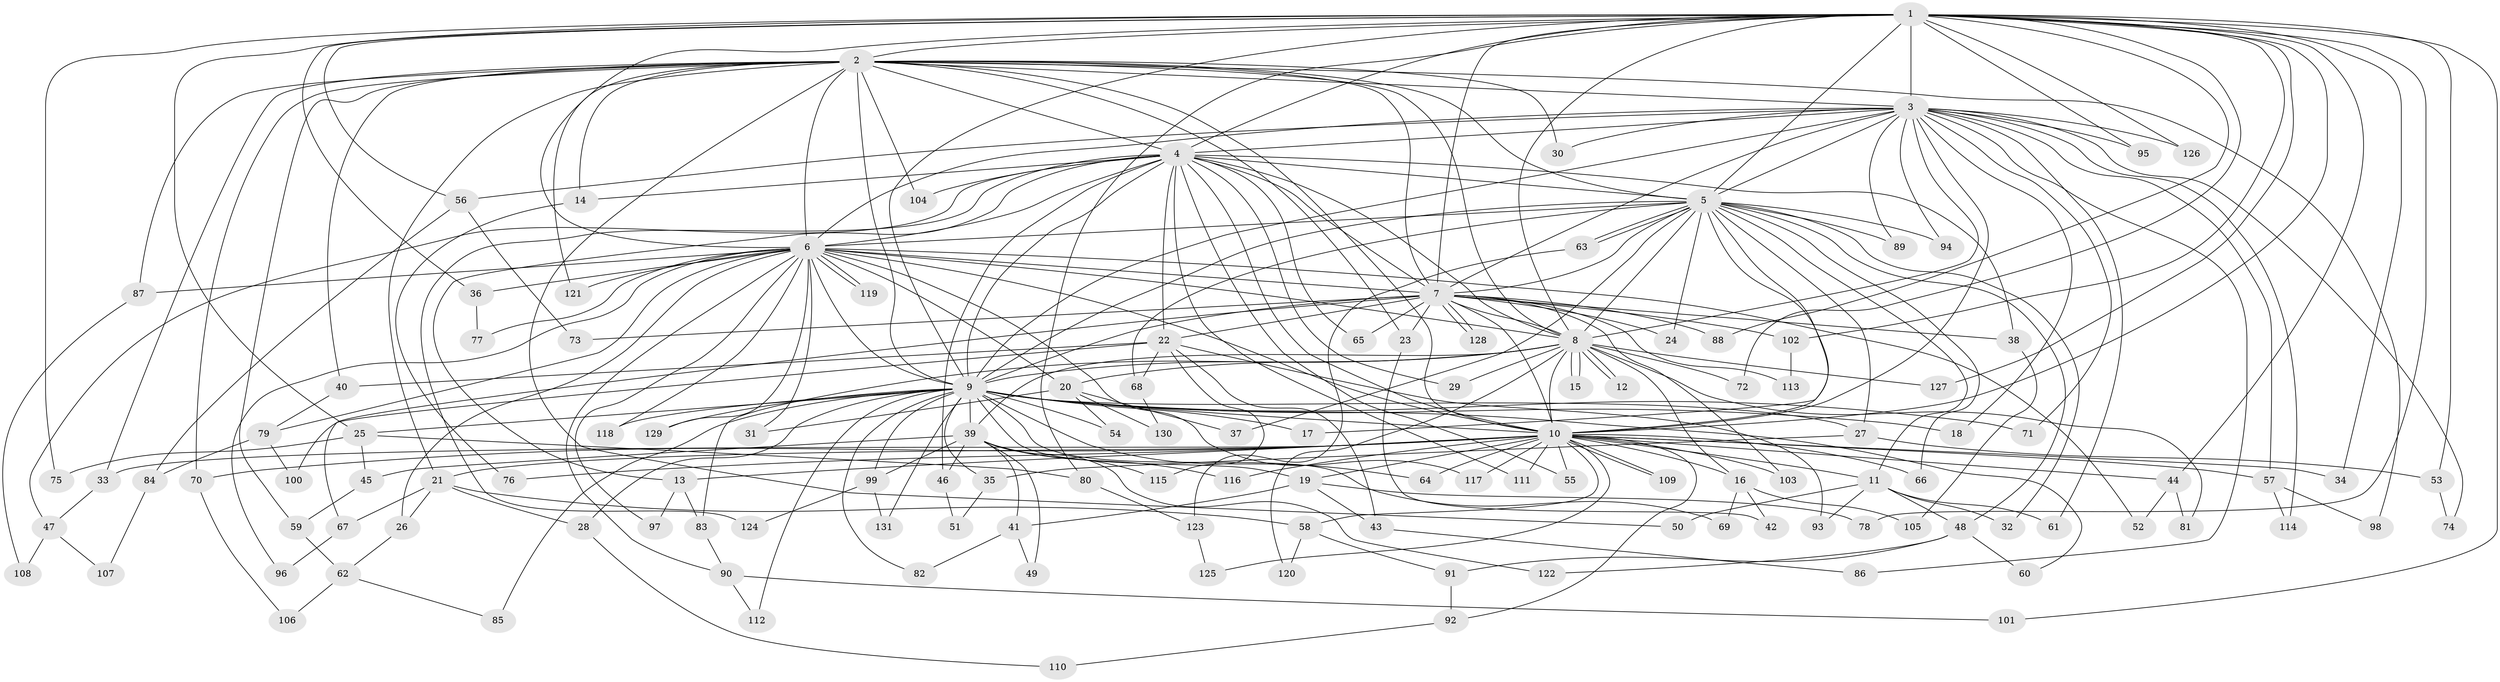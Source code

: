 // coarse degree distribution, {10: 0.012658227848101266, 17: 0.02531645569620253, 9: 0.02531645569620253, 12: 0.02531645569620253, 24: 0.012658227848101266, 35: 0.012658227848101266, 18: 0.012658227848101266, 25: 0.012658227848101266, 6: 0.06329113924050633, 1: 0.0759493670886076, 2: 0.4177215189873418, 11: 0.012658227848101266, 3: 0.16455696202531644, 4: 0.10126582278481013, 5: 0.02531645569620253}
// Generated by graph-tools (version 1.1) at 2025/49/03/04/25 22:49:27]
// undirected, 131 vertices, 287 edges
graph export_dot {
  node [color=gray90,style=filled];
  1;
  2;
  3;
  4;
  5;
  6;
  7;
  8;
  9;
  10;
  11;
  12;
  13;
  14;
  15;
  16;
  17;
  18;
  19;
  20;
  21;
  22;
  23;
  24;
  25;
  26;
  27;
  28;
  29;
  30;
  31;
  32;
  33;
  34;
  35;
  36;
  37;
  38;
  39;
  40;
  41;
  42;
  43;
  44;
  45;
  46;
  47;
  48;
  49;
  50;
  51;
  52;
  53;
  54;
  55;
  56;
  57;
  58;
  59;
  60;
  61;
  62;
  63;
  64;
  65;
  66;
  67;
  68;
  69;
  70;
  71;
  72;
  73;
  74;
  75;
  76;
  77;
  78;
  79;
  80;
  81;
  82;
  83;
  84;
  85;
  86;
  87;
  88;
  89;
  90;
  91;
  92;
  93;
  94;
  95;
  96;
  97;
  98;
  99;
  100;
  101;
  102;
  103;
  104;
  105;
  106;
  107;
  108;
  109;
  110;
  111;
  112;
  113;
  114;
  115;
  116;
  117;
  118;
  119;
  120;
  121;
  122;
  123;
  124;
  125;
  126;
  127;
  128;
  129;
  130;
  131;
  1 -- 2;
  1 -- 3;
  1 -- 4;
  1 -- 5;
  1 -- 6;
  1 -- 7;
  1 -- 8;
  1 -- 9;
  1 -- 10;
  1 -- 25;
  1 -- 34;
  1 -- 36;
  1 -- 44;
  1 -- 53;
  1 -- 56;
  1 -- 72;
  1 -- 75;
  1 -- 78;
  1 -- 80;
  1 -- 88;
  1 -- 95;
  1 -- 101;
  1 -- 102;
  1 -- 126;
  1 -- 127;
  2 -- 3;
  2 -- 4;
  2 -- 5;
  2 -- 6;
  2 -- 7;
  2 -- 8;
  2 -- 9;
  2 -- 10;
  2 -- 14;
  2 -- 21;
  2 -- 23;
  2 -- 30;
  2 -- 33;
  2 -- 40;
  2 -- 50;
  2 -- 59;
  2 -- 70;
  2 -- 87;
  2 -- 98;
  2 -- 104;
  2 -- 121;
  3 -- 4;
  3 -- 5;
  3 -- 6;
  3 -- 7;
  3 -- 8;
  3 -- 9;
  3 -- 10;
  3 -- 18;
  3 -- 30;
  3 -- 56;
  3 -- 57;
  3 -- 61;
  3 -- 71;
  3 -- 74;
  3 -- 86;
  3 -- 89;
  3 -- 94;
  3 -- 95;
  3 -- 114;
  3 -- 126;
  4 -- 5;
  4 -- 6;
  4 -- 7;
  4 -- 8;
  4 -- 9;
  4 -- 10;
  4 -- 13;
  4 -- 14;
  4 -- 22;
  4 -- 29;
  4 -- 38;
  4 -- 46;
  4 -- 47;
  4 -- 55;
  4 -- 65;
  4 -- 104;
  4 -- 111;
  4 -- 124;
  5 -- 6;
  5 -- 7;
  5 -- 8;
  5 -- 9;
  5 -- 10;
  5 -- 11;
  5 -- 17;
  5 -- 24;
  5 -- 27;
  5 -- 32;
  5 -- 37;
  5 -- 48;
  5 -- 63;
  5 -- 63;
  5 -- 66;
  5 -- 68;
  5 -- 89;
  5 -- 94;
  6 -- 7;
  6 -- 8;
  6 -- 9;
  6 -- 10;
  6 -- 20;
  6 -- 26;
  6 -- 31;
  6 -- 36;
  6 -- 52;
  6 -- 77;
  6 -- 79;
  6 -- 87;
  6 -- 90;
  6 -- 96;
  6 -- 97;
  6 -- 117;
  6 -- 118;
  6 -- 119;
  6 -- 119;
  6 -- 121;
  6 -- 129;
  7 -- 8;
  7 -- 9;
  7 -- 10;
  7 -- 22;
  7 -- 23;
  7 -- 24;
  7 -- 38;
  7 -- 65;
  7 -- 67;
  7 -- 73;
  7 -- 88;
  7 -- 102;
  7 -- 103;
  7 -- 113;
  7 -- 128;
  7 -- 128;
  8 -- 9;
  8 -- 10;
  8 -- 12;
  8 -- 12;
  8 -- 15;
  8 -- 15;
  8 -- 16;
  8 -- 20;
  8 -- 29;
  8 -- 39;
  8 -- 72;
  8 -- 81;
  8 -- 83;
  8 -- 120;
  8 -- 127;
  9 -- 10;
  9 -- 17;
  9 -- 18;
  9 -- 19;
  9 -- 25;
  9 -- 27;
  9 -- 28;
  9 -- 35;
  9 -- 39;
  9 -- 54;
  9 -- 60;
  9 -- 64;
  9 -- 69;
  9 -- 71;
  9 -- 82;
  9 -- 85;
  9 -- 99;
  9 -- 112;
  9 -- 118;
  9 -- 129;
  9 -- 131;
  10 -- 11;
  10 -- 13;
  10 -- 16;
  10 -- 19;
  10 -- 21;
  10 -- 33;
  10 -- 34;
  10 -- 44;
  10 -- 55;
  10 -- 57;
  10 -- 58;
  10 -- 64;
  10 -- 66;
  10 -- 70;
  10 -- 76;
  10 -- 92;
  10 -- 103;
  10 -- 109;
  10 -- 109;
  10 -- 111;
  10 -- 116;
  10 -- 117;
  10 -- 125;
  11 -- 32;
  11 -- 48;
  11 -- 50;
  11 -- 61;
  11 -- 93;
  13 -- 83;
  13 -- 97;
  14 -- 76;
  16 -- 42;
  16 -- 69;
  16 -- 105;
  19 -- 41;
  19 -- 43;
  19 -- 78;
  20 -- 31;
  20 -- 37;
  20 -- 54;
  20 -- 130;
  21 -- 26;
  21 -- 28;
  21 -- 58;
  21 -- 67;
  22 -- 40;
  22 -- 43;
  22 -- 68;
  22 -- 93;
  22 -- 100;
  22 -- 115;
  23 -- 42;
  25 -- 45;
  25 -- 75;
  25 -- 80;
  26 -- 62;
  27 -- 35;
  27 -- 53;
  28 -- 110;
  33 -- 47;
  35 -- 51;
  36 -- 77;
  38 -- 105;
  39 -- 41;
  39 -- 45;
  39 -- 46;
  39 -- 49;
  39 -- 99;
  39 -- 115;
  39 -- 116;
  39 -- 122;
  40 -- 79;
  41 -- 49;
  41 -- 82;
  43 -- 86;
  44 -- 52;
  44 -- 81;
  45 -- 59;
  46 -- 51;
  47 -- 107;
  47 -- 108;
  48 -- 60;
  48 -- 91;
  48 -- 122;
  53 -- 74;
  56 -- 73;
  56 -- 84;
  57 -- 98;
  57 -- 114;
  58 -- 91;
  58 -- 120;
  59 -- 62;
  62 -- 85;
  62 -- 106;
  63 -- 123;
  67 -- 96;
  68 -- 130;
  70 -- 106;
  79 -- 84;
  79 -- 100;
  80 -- 123;
  83 -- 90;
  84 -- 107;
  87 -- 108;
  90 -- 101;
  90 -- 112;
  91 -- 92;
  92 -- 110;
  99 -- 124;
  99 -- 131;
  102 -- 113;
  123 -- 125;
}
